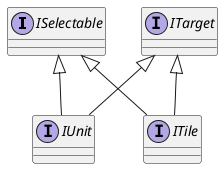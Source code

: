 @startuml

interface ISelectable
interface ITarget
interface IUnit
interface ITile

ISelectable <|-- IUnit
ITarget <|-- IUnit

ISelectable <|-- ITile
ITarget <|-- ITile

@enduml